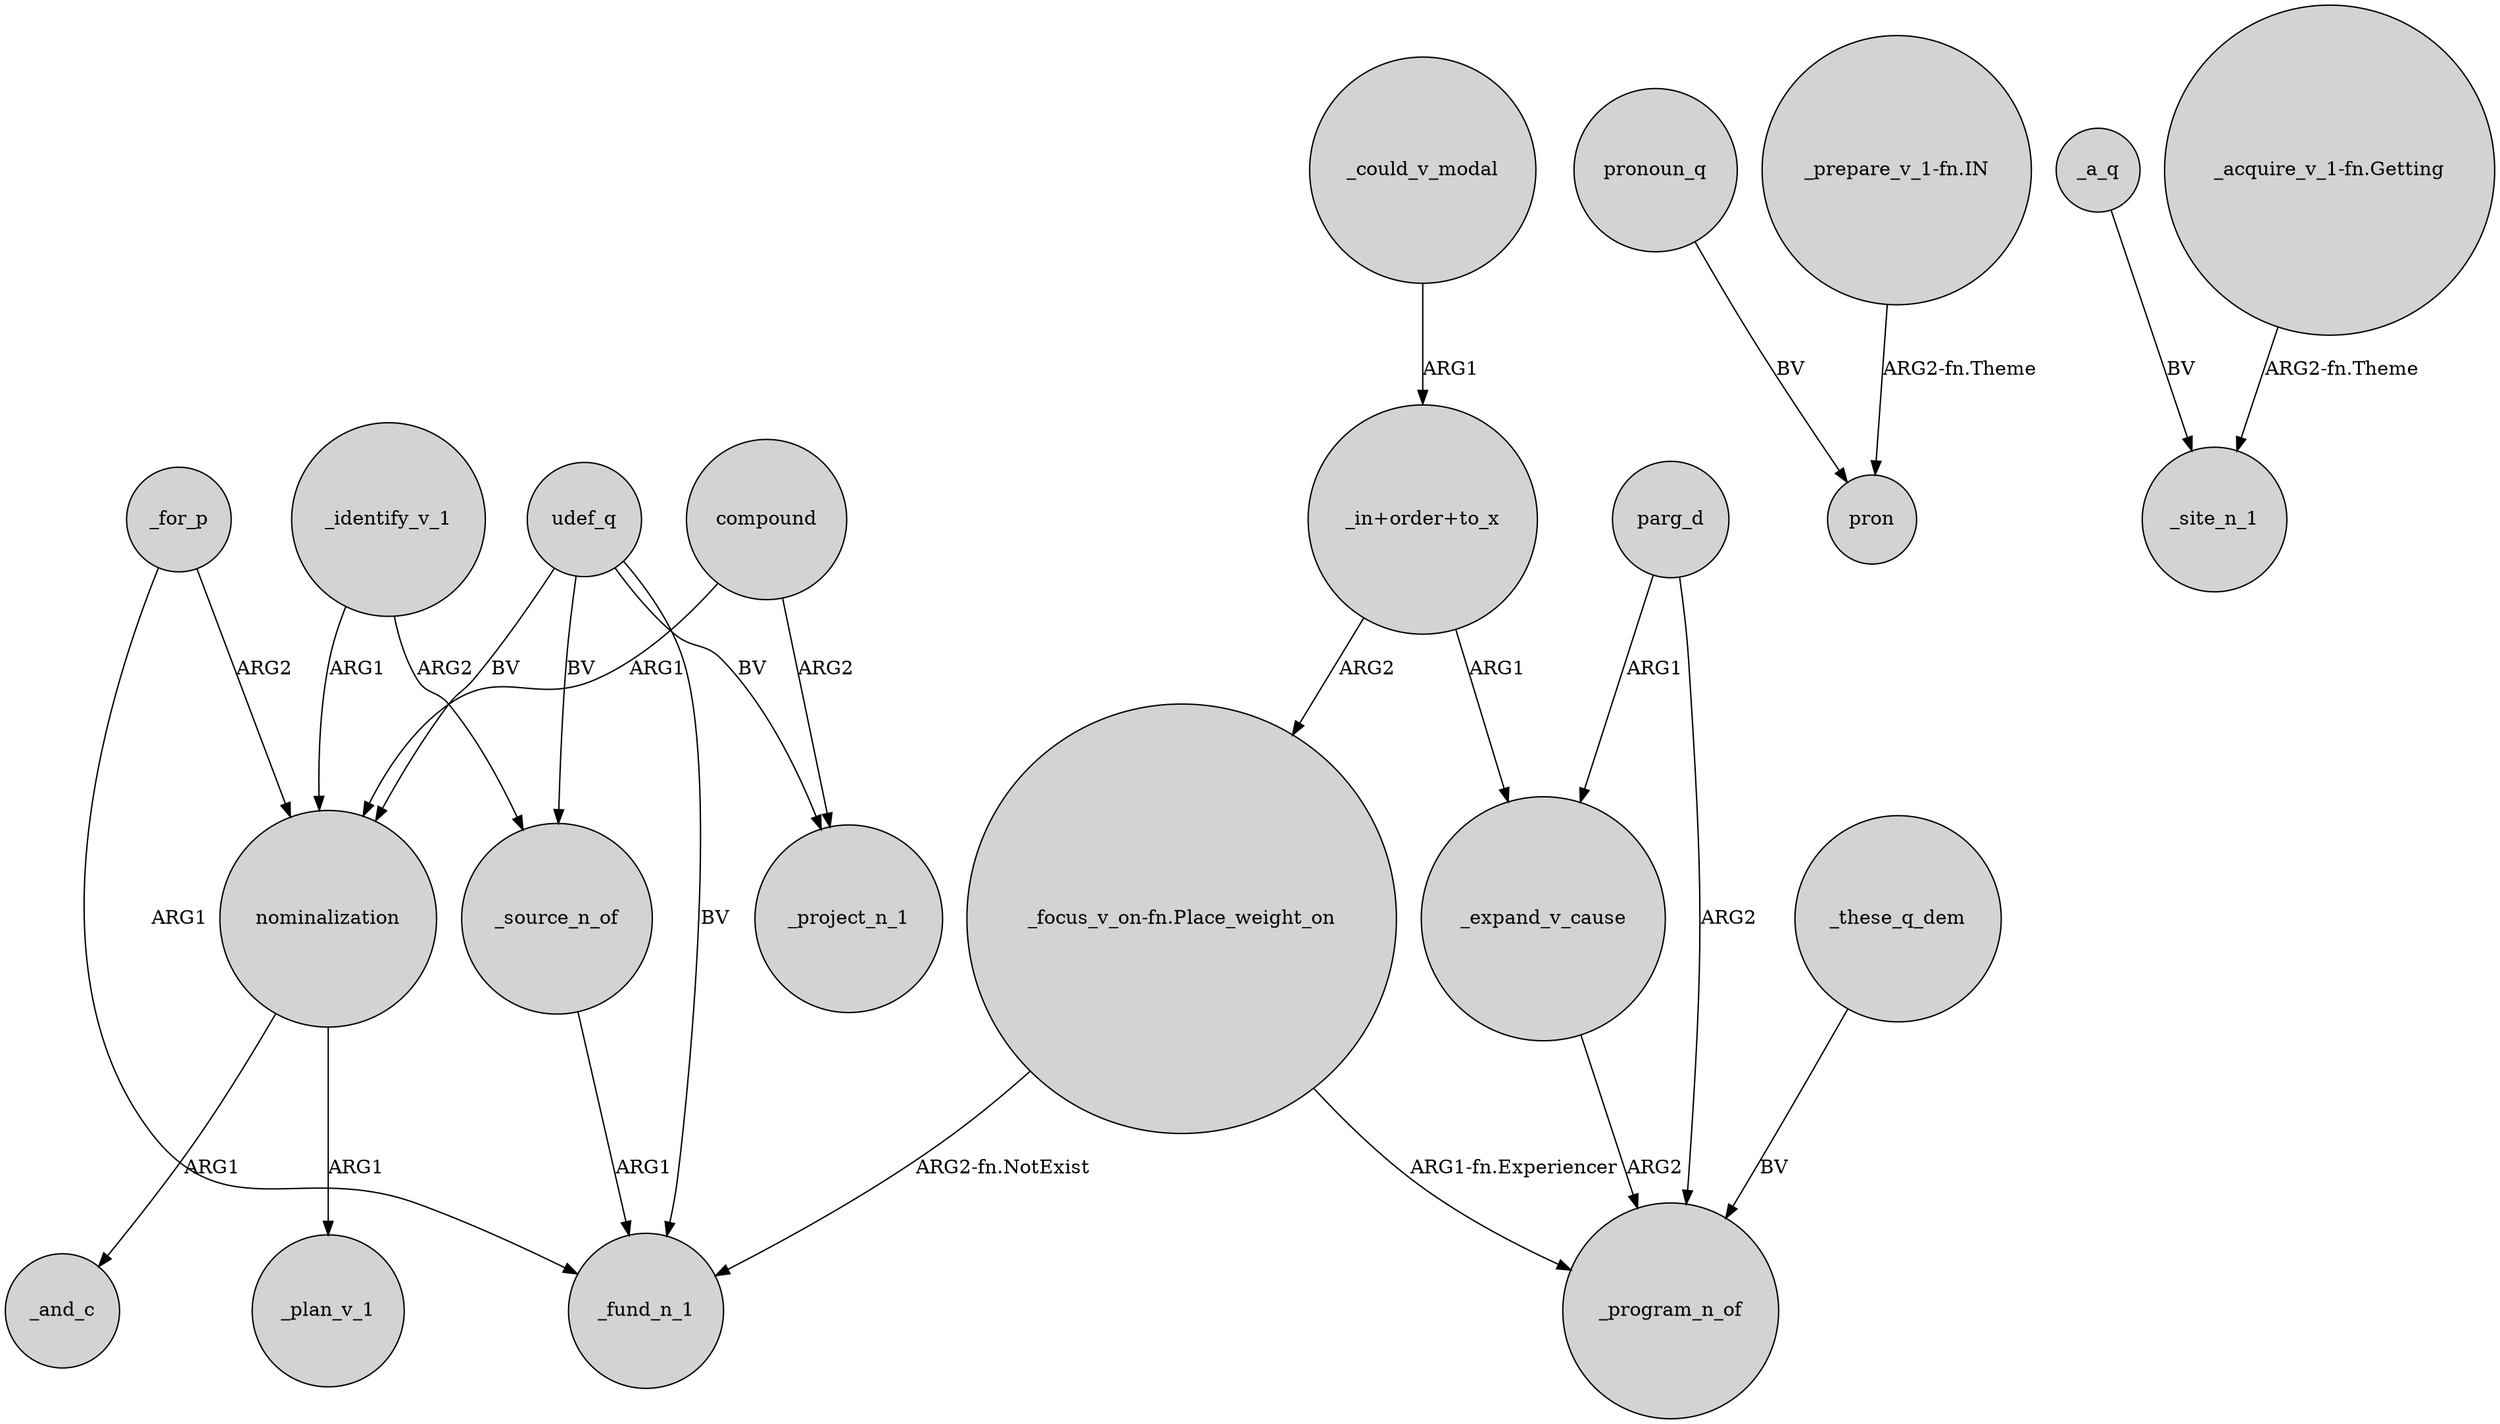 digraph {
	node [shape=circle style=filled]
	_for_p -> _fund_n_1 [label=ARG1]
	udef_q -> _project_n_1 [label=BV]
	nominalization -> _and_c [label=ARG1]
	_could_v_modal -> "_in+order+to_x" [label=ARG1]
	"_focus_v_on-fn.Place_weight_on" -> _program_n_of [label="ARG1-fn.Experiencer"]
	_expand_v_cause -> _program_n_of [label=ARG2]
	_for_p -> nominalization [label=ARG2]
	_identify_v_1 -> nominalization [label=ARG1]
	parg_d -> _program_n_of [label=ARG2]
	"_focus_v_on-fn.Place_weight_on" -> _fund_n_1 [label="ARG2-fn.NotExist"]
	pronoun_q -> pron [label=BV]
	compound -> _project_n_1 [label=ARG2]
	_these_q_dem -> _program_n_of [label=BV]
	parg_d -> _expand_v_cause [label=ARG1]
	_source_n_of -> _fund_n_1 [label=ARG1]
	udef_q -> _fund_n_1 [label=BV]
	udef_q -> nominalization [label=BV]
	_identify_v_1 -> _source_n_of [label=ARG2]
	nominalization -> _plan_v_1 [label=ARG1]
	"_in+order+to_x" -> "_focus_v_on-fn.Place_weight_on" [label=ARG2]
	_a_q -> _site_n_1 [label=BV]
	"_in+order+to_x" -> _expand_v_cause [label=ARG1]
	"_prepare_v_1-fn.IN" -> pron [label="ARG2-fn.Theme"]
	udef_q -> _source_n_of [label=BV]
	compound -> nominalization [label=ARG1]
	"_acquire_v_1-fn.Getting" -> _site_n_1 [label="ARG2-fn.Theme"]
}
